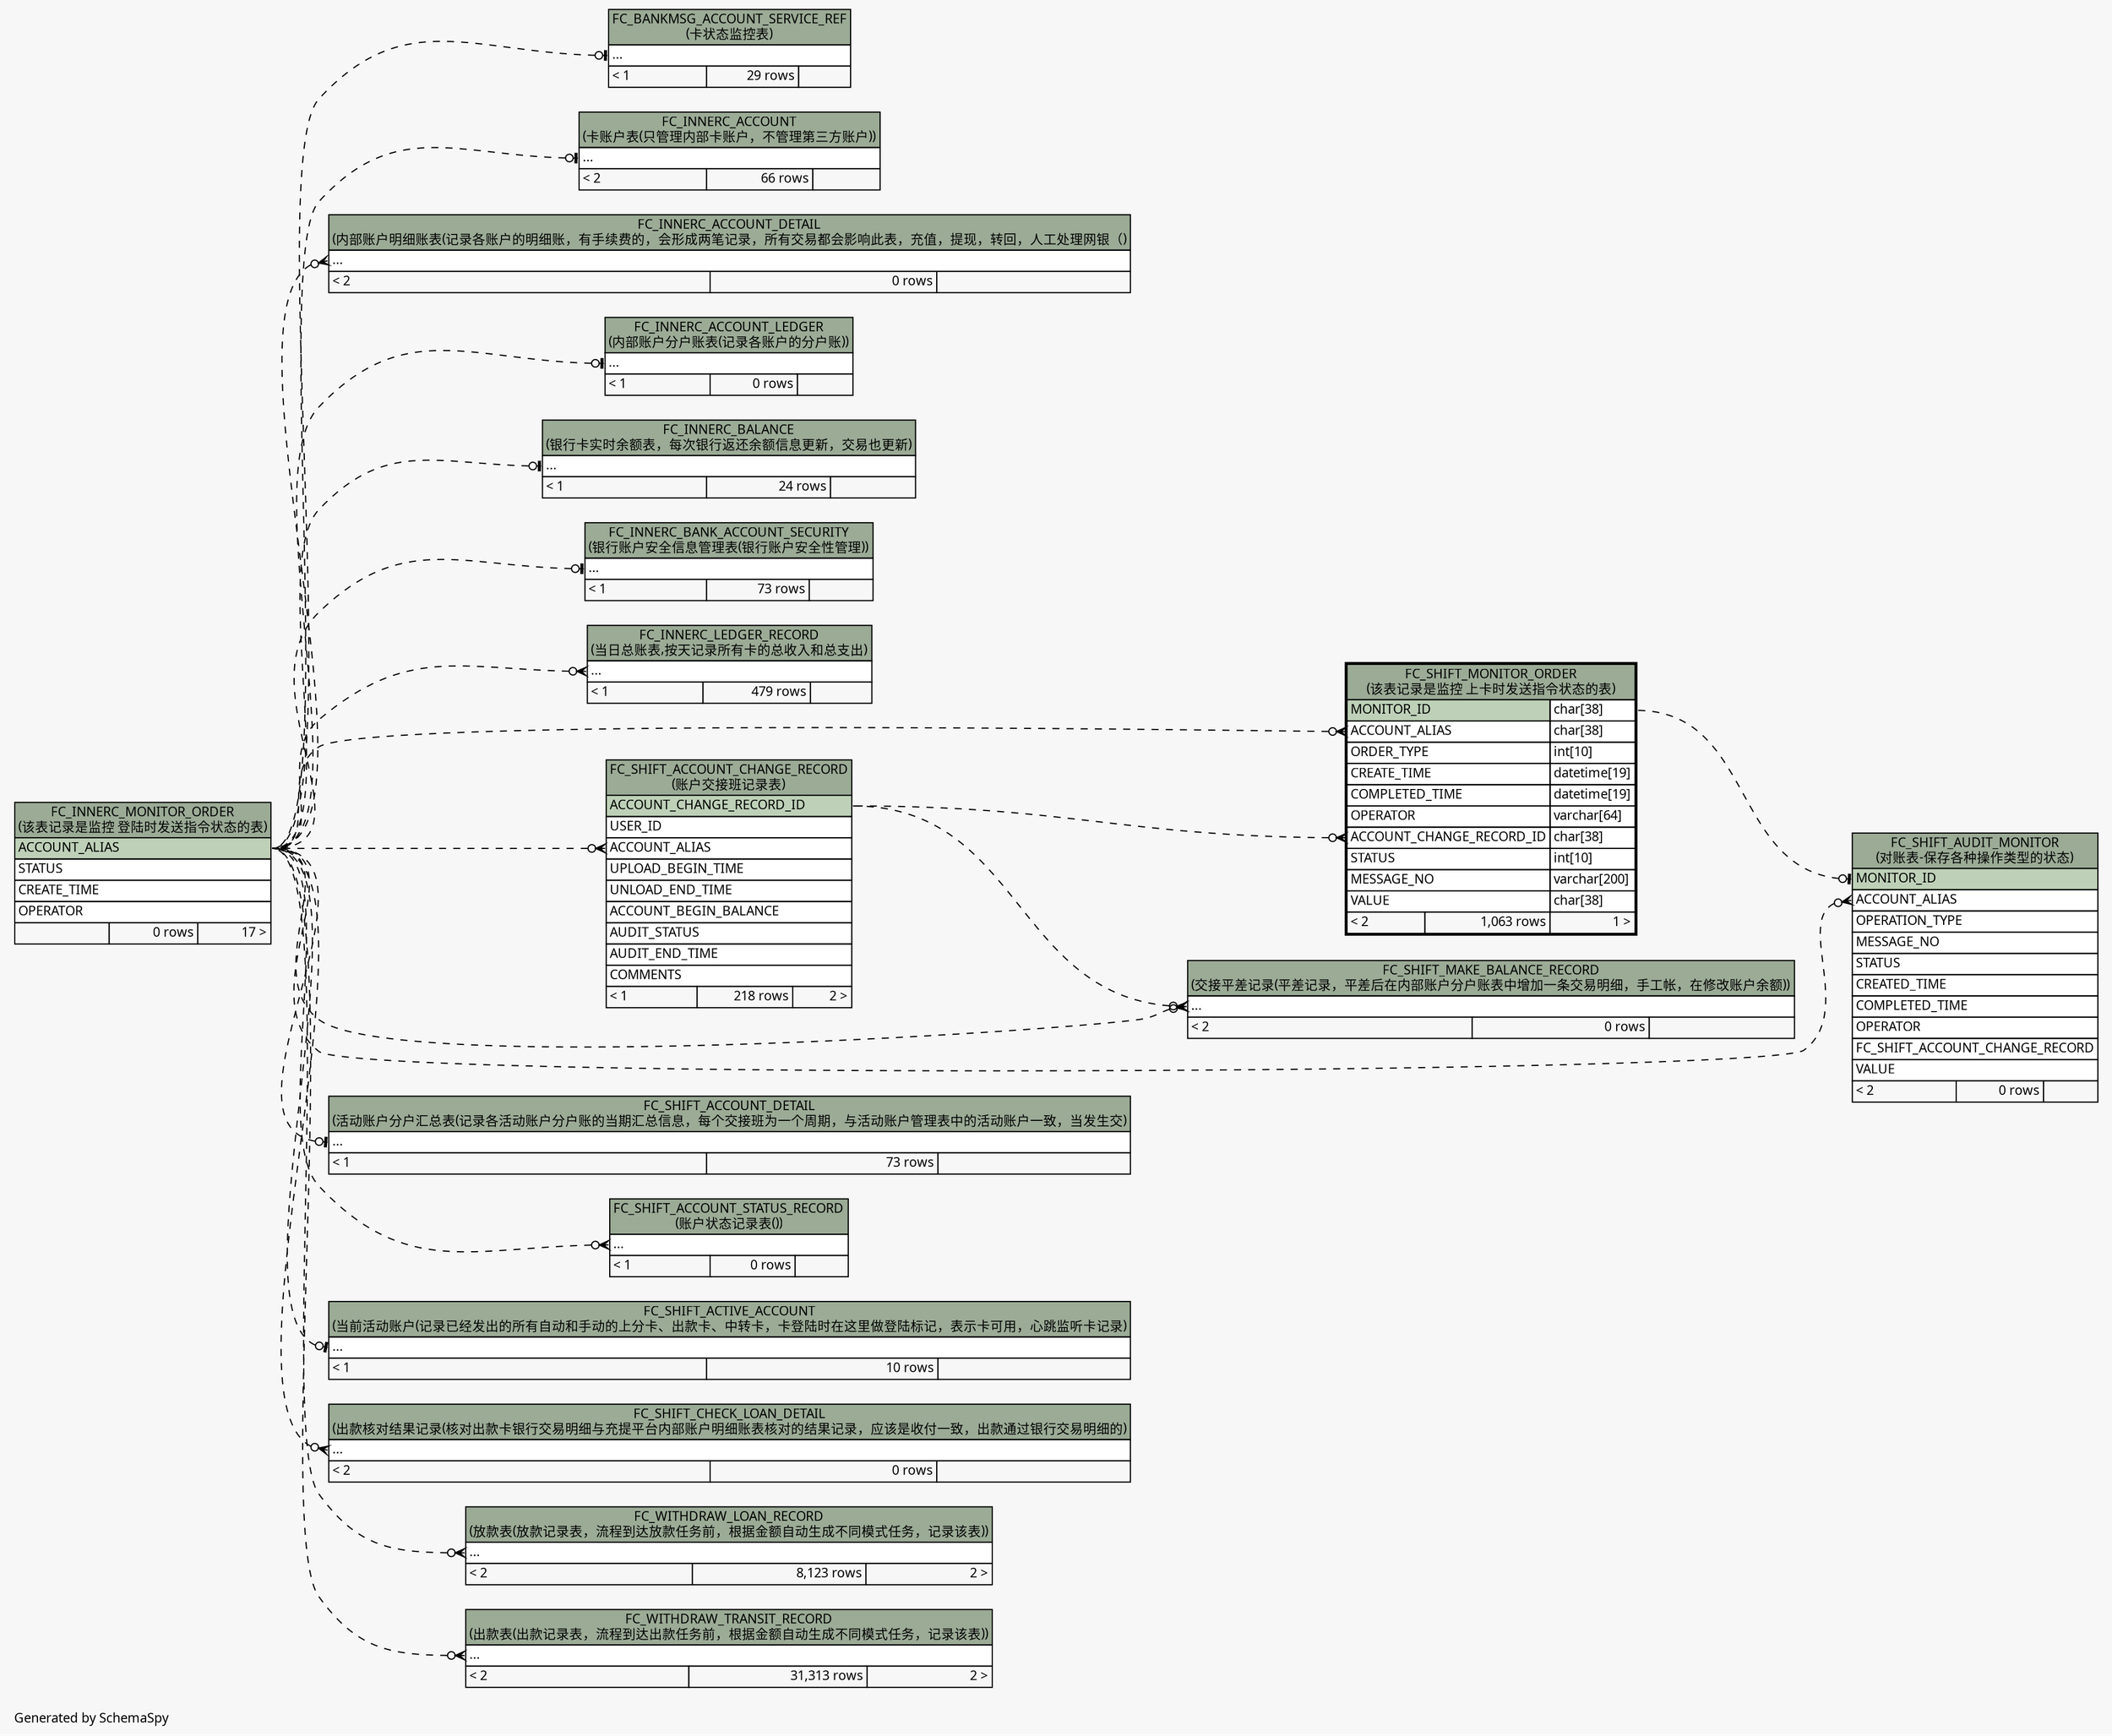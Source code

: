 // dot 2.26.0 on Linux 2.6.32-504.8.1.el6.x86_64
// SchemaSpy rev Unknown
digraph "impliedTwoDegreesRelationshipsDiagram" {
  graph [
    rankdir="RL"
    bgcolor="#f7f7f7"
    label="\nGenerated by SchemaSpy"
    labeljust="l"
    nodesep="0.18"
    ranksep="0.46"
    fontname="Microsoft YaHei"
    fontsize="11"
  ];
  node [
    fontname="Microsoft YaHei"
    fontsize="11"
    shape="plaintext"
  ];
  edge [
    arrowsize="0.8"
  ];
  "FC_BANKMSG_ACCOUNT_SERVICE_REF":"elipses":w -> "FC_INNERC_MONITOR_ORDER":"ACCOUNT_ALIAS":e [arrowhead=none dir=back arrowtail=teeodot style=dashed];
  "FC_INNERC_ACCOUNT":"elipses":w -> "FC_INNERC_MONITOR_ORDER":"ACCOUNT_ALIAS":e [arrowhead=none dir=back arrowtail=teeodot style=dashed];
  "FC_INNERC_ACCOUNT_DETAIL":"elipses":w -> "FC_INNERC_MONITOR_ORDER":"ACCOUNT_ALIAS":e [arrowhead=none dir=back arrowtail=crowodot style=dashed];
  "FC_INNERC_ACCOUNT_LEDGER":"elipses":w -> "FC_INNERC_MONITOR_ORDER":"ACCOUNT_ALIAS":e [arrowhead=none dir=back arrowtail=teeodot style=dashed];
  "FC_INNERC_BALANCE":"elipses":w -> "FC_INNERC_MONITOR_ORDER":"ACCOUNT_ALIAS":e [arrowhead=none dir=back arrowtail=teeodot style=dashed];
  "FC_INNERC_BANK_ACCOUNT_SECURITY":"elipses":w -> "FC_INNERC_MONITOR_ORDER":"ACCOUNT_ALIAS":e [arrowhead=none dir=back arrowtail=teeodot style=dashed];
  "FC_INNERC_LEDGER_RECORD":"elipses":w -> "FC_INNERC_MONITOR_ORDER":"ACCOUNT_ALIAS":e [arrowhead=none dir=back arrowtail=crowodot style=dashed];
  "FC_SHIFT_ACCOUNT_CHANGE_RECORD":"ACCOUNT_ALIAS":w -> "FC_INNERC_MONITOR_ORDER":"ACCOUNT_ALIAS":e [arrowhead=none dir=back arrowtail=crowodot style=dashed];
  "FC_SHIFT_ACCOUNT_DETAIL":"elipses":w -> "FC_INNERC_MONITOR_ORDER":"ACCOUNT_ALIAS":e [arrowhead=none dir=back arrowtail=teeodot style=dashed];
  "FC_SHIFT_ACCOUNT_STATUS_RECORD":"elipses":w -> "FC_INNERC_MONITOR_ORDER":"ACCOUNT_ALIAS":e [arrowhead=none dir=back arrowtail=crowodot style=dashed];
  "FC_SHIFT_ACTIVE_ACCOUNT":"elipses":w -> "FC_INNERC_MONITOR_ORDER":"ACCOUNT_ALIAS":e [arrowhead=none dir=back arrowtail=teeodot style=dashed];
  "FC_SHIFT_AUDIT_MONITOR":"ACCOUNT_ALIAS":w -> "FC_INNERC_MONITOR_ORDER":"ACCOUNT_ALIAS":e [arrowhead=none dir=back arrowtail=crowodot style=dashed];
  "FC_SHIFT_AUDIT_MONITOR":"MONITOR_ID":w -> "FC_SHIFT_MONITOR_ORDER":"MONITOR_ID.type":e [arrowhead=none dir=back arrowtail=teeodot style=dashed];
  "FC_SHIFT_CHECK_LOAN_DETAIL":"elipses":w -> "FC_INNERC_MONITOR_ORDER":"ACCOUNT_ALIAS":e [arrowhead=none dir=back arrowtail=crowodot style=dashed];
  "FC_SHIFT_MAKE_BALANCE_RECORD":"elipses":w -> "FC_INNERC_MONITOR_ORDER":"ACCOUNT_ALIAS":e [arrowhead=none dir=back arrowtail=crowodot style=dashed];
  "FC_SHIFT_MAKE_BALANCE_RECORD":"elipses":w -> "FC_SHIFT_ACCOUNT_CHANGE_RECORD":"ACCOUNT_CHANGE_RECORD_ID":e [arrowhead=none dir=back arrowtail=crowodot style=dashed];
  "FC_SHIFT_MONITOR_ORDER":"ACCOUNT_ALIAS":w -> "FC_INNERC_MONITOR_ORDER":"ACCOUNT_ALIAS":e [arrowhead=none dir=back arrowtail=crowodot style=dashed];
  "FC_SHIFT_MONITOR_ORDER":"ACCOUNT_CHANGE_RECORD_ID":w -> "FC_SHIFT_ACCOUNT_CHANGE_RECORD":"ACCOUNT_CHANGE_RECORD_ID":e [arrowhead=none dir=back arrowtail=crowodot style=dashed];
  "FC_WITHDRAW_LOAN_RECORD":"elipses":w -> "FC_INNERC_MONITOR_ORDER":"ACCOUNT_ALIAS":e [arrowhead=none dir=back arrowtail=crowodot style=dashed];
  "FC_WITHDRAW_TRANSIT_RECORD":"elipses":w -> "FC_INNERC_MONITOR_ORDER":"ACCOUNT_ALIAS":e [arrowhead=none dir=back arrowtail=crowodot style=dashed];
  "FC_BANKMSG_ACCOUNT_SERVICE_REF" [
    label=<
    <TABLE BORDER="0" CELLBORDER="1" CELLSPACING="0" BGCOLOR="#ffffff">
      <TR><TD COLSPAN="3" BGCOLOR="#9bab96" ALIGN="CENTER">FC_BANKMSG_ACCOUNT_SERVICE_REF<br/>(卡状态监控表)</TD></TR>
      <TR><TD PORT="elipses" COLSPAN="3" ALIGN="LEFT">...</TD></TR>
      <TR><TD ALIGN="LEFT" BGCOLOR="#f7f7f7">&lt; 1</TD><TD ALIGN="RIGHT" BGCOLOR="#f7f7f7">29 rows</TD><TD ALIGN="RIGHT" BGCOLOR="#f7f7f7">  </TD></TR>
    </TABLE>>
    URL="FC_BANKMSG_ACCOUNT_SERVICE_REF.html"
    tooltip="FC_BANKMSG_ACCOUNT_SERVICE_REF"
  ];
  "FC_INNERC_ACCOUNT" [
    label=<
    <TABLE BORDER="0" CELLBORDER="1" CELLSPACING="0" BGCOLOR="#ffffff">
      <TR><TD COLSPAN="3" BGCOLOR="#9bab96" ALIGN="CENTER">FC_INNERC_ACCOUNT<br/>(卡账户表(只管理内部卡账户，不管理第三方账户))</TD></TR>
      <TR><TD PORT="elipses" COLSPAN="3" ALIGN="LEFT">...</TD></TR>
      <TR><TD ALIGN="LEFT" BGCOLOR="#f7f7f7">&lt; 2</TD><TD ALIGN="RIGHT" BGCOLOR="#f7f7f7">66 rows</TD><TD ALIGN="RIGHT" BGCOLOR="#f7f7f7">  </TD></TR>
    </TABLE>>
    URL="FC_INNERC_ACCOUNT.html"
    tooltip="FC_INNERC_ACCOUNT"
  ];
  "FC_INNERC_ACCOUNT_DETAIL" [
    label=<
    <TABLE BORDER="0" CELLBORDER="1" CELLSPACING="0" BGCOLOR="#ffffff">
      <TR><TD COLSPAN="3" BGCOLOR="#9bab96" ALIGN="CENTER">FC_INNERC_ACCOUNT_DETAIL<br/>(内部账户明细账表(记录各账户的明细账，有手续费的，会形成两笔记录，所有交易都会影响此表，充值，提现，转回，人工处理网银（)</TD></TR>
      <TR><TD PORT="elipses" COLSPAN="3" ALIGN="LEFT">...</TD></TR>
      <TR><TD ALIGN="LEFT" BGCOLOR="#f7f7f7">&lt; 2</TD><TD ALIGN="RIGHT" BGCOLOR="#f7f7f7">0 rows</TD><TD ALIGN="RIGHT" BGCOLOR="#f7f7f7">  </TD></TR>
    </TABLE>>
    URL="FC_INNERC_ACCOUNT_DETAIL.html"
    tooltip="FC_INNERC_ACCOUNT_DETAIL"
  ];
  "FC_INNERC_ACCOUNT_LEDGER" [
    label=<
    <TABLE BORDER="0" CELLBORDER="1" CELLSPACING="0" BGCOLOR="#ffffff">
      <TR><TD COLSPAN="3" BGCOLOR="#9bab96" ALIGN="CENTER">FC_INNERC_ACCOUNT_LEDGER<br/>(内部账户分户账表(记录各账户的分户账))</TD></TR>
      <TR><TD PORT="elipses" COLSPAN="3" ALIGN="LEFT">...</TD></TR>
      <TR><TD ALIGN="LEFT" BGCOLOR="#f7f7f7">&lt; 1</TD><TD ALIGN="RIGHT" BGCOLOR="#f7f7f7">0 rows</TD><TD ALIGN="RIGHT" BGCOLOR="#f7f7f7">  </TD></TR>
    </TABLE>>
    URL="FC_INNERC_ACCOUNT_LEDGER.html"
    tooltip="FC_INNERC_ACCOUNT_LEDGER"
  ];
  "FC_INNERC_BALANCE" [
    label=<
    <TABLE BORDER="0" CELLBORDER="1" CELLSPACING="0" BGCOLOR="#ffffff">
      <TR><TD COLSPAN="3" BGCOLOR="#9bab96" ALIGN="CENTER">FC_INNERC_BALANCE<br/>(银行卡实时余额表，每次银行返还余额信息更新，交易也更新)</TD></TR>
      <TR><TD PORT="elipses" COLSPAN="3" ALIGN="LEFT">...</TD></TR>
      <TR><TD ALIGN="LEFT" BGCOLOR="#f7f7f7">&lt; 1</TD><TD ALIGN="RIGHT" BGCOLOR="#f7f7f7">24 rows</TD><TD ALIGN="RIGHT" BGCOLOR="#f7f7f7">  </TD></TR>
    </TABLE>>
    URL="FC_INNERC_BALANCE.html"
    tooltip="FC_INNERC_BALANCE"
  ];
  "FC_INNERC_BANK_ACCOUNT_SECURITY" [
    label=<
    <TABLE BORDER="0" CELLBORDER="1" CELLSPACING="0" BGCOLOR="#ffffff">
      <TR><TD COLSPAN="3" BGCOLOR="#9bab96" ALIGN="CENTER">FC_INNERC_BANK_ACCOUNT_SECURITY<br/>(银行账户安全信息管理表(银行账户安全性管理))</TD></TR>
      <TR><TD PORT="elipses" COLSPAN="3" ALIGN="LEFT">...</TD></TR>
      <TR><TD ALIGN="LEFT" BGCOLOR="#f7f7f7">&lt; 1</TD><TD ALIGN="RIGHT" BGCOLOR="#f7f7f7">73 rows</TD><TD ALIGN="RIGHT" BGCOLOR="#f7f7f7">  </TD></TR>
    </TABLE>>
    URL="FC_INNERC_BANK_ACCOUNT_SECURITY.html"
    tooltip="FC_INNERC_BANK_ACCOUNT_SECURITY"
  ];
  "FC_INNERC_LEDGER_RECORD" [
    label=<
    <TABLE BORDER="0" CELLBORDER="1" CELLSPACING="0" BGCOLOR="#ffffff">
      <TR><TD COLSPAN="3" BGCOLOR="#9bab96" ALIGN="CENTER">FC_INNERC_LEDGER_RECORD<br/>(当日总账表,按天记录所有卡的总收入和总支出)</TD></TR>
      <TR><TD PORT="elipses" COLSPAN="3" ALIGN="LEFT">...</TD></TR>
      <TR><TD ALIGN="LEFT" BGCOLOR="#f7f7f7">&lt; 1</TD><TD ALIGN="RIGHT" BGCOLOR="#f7f7f7">479 rows</TD><TD ALIGN="RIGHT" BGCOLOR="#f7f7f7">  </TD></TR>
    </TABLE>>
    URL="FC_INNERC_LEDGER_RECORD.html"
    tooltip="FC_INNERC_LEDGER_RECORD"
  ];
  "FC_INNERC_MONITOR_ORDER" [
    label=<
    <TABLE BORDER="0" CELLBORDER="1" CELLSPACING="0" BGCOLOR="#ffffff">
      <TR><TD COLSPAN="3" BGCOLOR="#9bab96" ALIGN="CENTER">FC_INNERC_MONITOR_ORDER<br/>(该表记录是监控 登陆时发送指令状态的表)</TD></TR>
      <TR><TD PORT="ACCOUNT_ALIAS" COLSPAN="3" BGCOLOR="#bed1b8" ALIGN="LEFT">ACCOUNT_ALIAS</TD></TR>
      <TR><TD PORT="STATUS" COLSPAN="3" ALIGN="LEFT">STATUS</TD></TR>
      <TR><TD PORT="CREATE_TIME" COLSPAN="3" ALIGN="LEFT">CREATE_TIME</TD></TR>
      <TR><TD PORT="OPERATOR" COLSPAN="3" ALIGN="LEFT">OPERATOR</TD></TR>
      <TR><TD ALIGN="LEFT" BGCOLOR="#f7f7f7">  </TD><TD ALIGN="RIGHT" BGCOLOR="#f7f7f7">0 rows</TD><TD ALIGN="RIGHT" BGCOLOR="#f7f7f7">17 &gt;</TD></TR>
    </TABLE>>
    URL="FC_INNERC_MONITOR_ORDER.html"
    tooltip="FC_INNERC_MONITOR_ORDER"
  ];
  "FC_SHIFT_ACCOUNT_CHANGE_RECORD" [
    label=<
    <TABLE BORDER="0" CELLBORDER="1" CELLSPACING="0" BGCOLOR="#ffffff">
      <TR><TD COLSPAN="3" BGCOLOR="#9bab96" ALIGN="CENTER">FC_SHIFT_ACCOUNT_CHANGE_RECORD<br/>(账户交接班记录表)</TD></TR>
      <TR><TD PORT="ACCOUNT_CHANGE_RECORD_ID" COLSPAN="3" BGCOLOR="#bed1b8" ALIGN="LEFT">ACCOUNT_CHANGE_RECORD_ID</TD></TR>
      <TR><TD PORT="USER_ID" COLSPAN="3" ALIGN="LEFT">USER_ID</TD></TR>
      <TR><TD PORT="ACCOUNT_ALIAS" COLSPAN="3" ALIGN="LEFT">ACCOUNT_ALIAS</TD></TR>
      <TR><TD PORT="UPLOAD_BEGIN_TIME" COLSPAN="3" ALIGN="LEFT">UPLOAD_BEGIN_TIME</TD></TR>
      <TR><TD PORT="UNLOAD_END_TIME" COLSPAN="3" ALIGN="LEFT">UNLOAD_END_TIME</TD></TR>
      <TR><TD PORT="ACCOUNT_BEGIN_BALANCE" COLSPAN="3" ALIGN="LEFT">ACCOUNT_BEGIN_BALANCE</TD></TR>
      <TR><TD PORT="AUDIT_STATUS" COLSPAN="3" ALIGN="LEFT">AUDIT_STATUS</TD></TR>
      <TR><TD PORT="AUDIT_END_TIME" COLSPAN="3" ALIGN="LEFT">AUDIT_END_TIME</TD></TR>
      <TR><TD PORT="COMMENTS" COLSPAN="3" ALIGN="LEFT">COMMENTS</TD></TR>
      <TR><TD ALIGN="LEFT" BGCOLOR="#f7f7f7">&lt; 1</TD><TD ALIGN="RIGHT" BGCOLOR="#f7f7f7">218 rows</TD><TD ALIGN="RIGHT" BGCOLOR="#f7f7f7">2 &gt;</TD></TR>
    </TABLE>>
    URL="FC_SHIFT_ACCOUNT_CHANGE_RECORD.html"
    tooltip="FC_SHIFT_ACCOUNT_CHANGE_RECORD"
  ];
  "FC_SHIFT_ACCOUNT_DETAIL" [
    label=<
    <TABLE BORDER="0" CELLBORDER="1" CELLSPACING="0" BGCOLOR="#ffffff">
      <TR><TD COLSPAN="3" BGCOLOR="#9bab96" ALIGN="CENTER">FC_SHIFT_ACCOUNT_DETAIL<br/>(活动账户分户汇总表(记录各活动账户分户账的当期汇总信息，每个交接班为一个周期，与活动账户管理表中的活动账户一致，当发生交)</TD></TR>
      <TR><TD PORT="elipses" COLSPAN="3" ALIGN="LEFT">...</TD></TR>
      <TR><TD ALIGN="LEFT" BGCOLOR="#f7f7f7">&lt; 1</TD><TD ALIGN="RIGHT" BGCOLOR="#f7f7f7">73 rows</TD><TD ALIGN="RIGHT" BGCOLOR="#f7f7f7">  </TD></TR>
    </TABLE>>
    URL="FC_SHIFT_ACCOUNT_DETAIL.html"
    tooltip="FC_SHIFT_ACCOUNT_DETAIL"
  ];
  "FC_SHIFT_ACCOUNT_STATUS_RECORD" [
    label=<
    <TABLE BORDER="0" CELLBORDER="1" CELLSPACING="0" BGCOLOR="#ffffff">
      <TR><TD COLSPAN="3" BGCOLOR="#9bab96" ALIGN="CENTER">FC_SHIFT_ACCOUNT_STATUS_RECORD<br/>(账户状态记录表())</TD></TR>
      <TR><TD PORT="elipses" COLSPAN="3" ALIGN="LEFT">...</TD></TR>
      <TR><TD ALIGN="LEFT" BGCOLOR="#f7f7f7">&lt; 1</TD><TD ALIGN="RIGHT" BGCOLOR="#f7f7f7">0 rows</TD><TD ALIGN="RIGHT" BGCOLOR="#f7f7f7">  </TD></TR>
    </TABLE>>
    URL="FC_SHIFT_ACCOUNT_STATUS_RECORD.html"
    tooltip="FC_SHIFT_ACCOUNT_STATUS_RECORD"
  ];
  "FC_SHIFT_ACTIVE_ACCOUNT" [
    label=<
    <TABLE BORDER="0" CELLBORDER="1" CELLSPACING="0" BGCOLOR="#ffffff">
      <TR><TD COLSPAN="3" BGCOLOR="#9bab96" ALIGN="CENTER">FC_SHIFT_ACTIVE_ACCOUNT<br/>(当前活动账户(记录已经发出的所有自动和手动的上分卡、出款卡、中转卡，卡登陆时在这里做登陆标记，表示卡可用，心跳监听卡记录)</TD></TR>
      <TR><TD PORT="elipses" COLSPAN="3" ALIGN="LEFT">...</TD></TR>
      <TR><TD ALIGN="LEFT" BGCOLOR="#f7f7f7">&lt; 1</TD><TD ALIGN="RIGHT" BGCOLOR="#f7f7f7">10 rows</TD><TD ALIGN="RIGHT" BGCOLOR="#f7f7f7">  </TD></TR>
    </TABLE>>
    URL="FC_SHIFT_ACTIVE_ACCOUNT.html"
    tooltip="FC_SHIFT_ACTIVE_ACCOUNT"
  ];
  "FC_SHIFT_AUDIT_MONITOR" [
    label=<
    <TABLE BORDER="0" CELLBORDER="1" CELLSPACING="0" BGCOLOR="#ffffff">
      <TR><TD COLSPAN="3" BGCOLOR="#9bab96" ALIGN="CENTER">FC_SHIFT_AUDIT_MONITOR<br/>(对账表-保存各种操作类型的状态)</TD></TR>
      <TR><TD PORT="MONITOR_ID" COLSPAN="3" BGCOLOR="#bed1b8" ALIGN="LEFT">MONITOR_ID</TD></TR>
      <TR><TD PORT="ACCOUNT_ALIAS" COLSPAN="3" ALIGN="LEFT">ACCOUNT_ALIAS</TD></TR>
      <TR><TD PORT="OPERATION_TYPE" COLSPAN="3" ALIGN="LEFT">OPERATION_TYPE</TD></TR>
      <TR><TD PORT="MESSAGE_NO" COLSPAN="3" ALIGN="LEFT">MESSAGE_NO</TD></TR>
      <TR><TD PORT="STATUS" COLSPAN="3" ALIGN="LEFT">STATUS</TD></TR>
      <TR><TD PORT="CREATED_TIME" COLSPAN="3" ALIGN="LEFT">CREATED_TIME</TD></TR>
      <TR><TD PORT="COMPLETED_TIME" COLSPAN="3" ALIGN="LEFT">COMPLETED_TIME</TD></TR>
      <TR><TD PORT="OPERATOR" COLSPAN="3" ALIGN="LEFT">OPERATOR</TD></TR>
      <TR><TD PORT="FC_SHIFT_ACCOUNT_CHANGE_RECORD" COLSPAN="3" ALIGN="LEFT">FC_SHIFT_ACCOUNT_CHANGE_RECORD</TD></TR>
      <TR><TD PORT="VALUE" COLSPAN="3" ALIGN="LEFT">VALUE</TD></TR>
      <TR><TD ALIGN="LEFT" BGCOLOR="#f7f7f7">&lt; 2</TD><TD ALIGN="RIGHT" BGCOLOR="#f7f7f7">0 rows</TD><TD ALIGN="RIGHT" BGCOLOR="#f7f7f7">  </TD></TR>
    </TABLE>>
    URL="FC_SHIFT_AUDIT_MONITOR.html"
    tooltip="FC_SHIFT_AUDIT_MONITOR"
  ];
  "FC_SHIFT_CHECK_LOAN_DETAIL" [
    label=<
    <TABLE BORDER="0" CELLBORDER="1" CELLSPACING="0" BGCOLOR="#ffffff">
      <TR><TD COLSPAN="3" BGCOLOR="#9bab96" ALIGN="CENTER">FC_SHIFT_CHECK_LOAN_DETAIL<br/>(出款核对结果记录(核对出款卡银行交易明细与充提平台内部账户明细账表核对的结果记录，应该是收付一致，出款通过银行交易明细的)</TD></TR>
      <TR><TD PORT="elipses" COLSPAN="3" ALIGN="LEFT">...</TD></TR>
      <TR><TD ALIGN="LEFT" BGCOLOR="#f7f7f7">&lt; 2</TD><TD ALIGN="RIGHT" BGCOLOR="#f7f7f7">0 rows</TD><TD ALIGN="RIGHT" BGCOLOR="#f7f7f7">  </TD></TR>
    </TABLE>>
    URL="FC_SHIFT_CHECK_LOAN_DETAIL.html"
    tooltip="FC_SHIFT_CHECK_LOAN_DETAIL"
  ];
  "FC_SHIFT_MAKE_BALANCE_RECORD" [
    label=<
    <TABLE BORDER="0" CELLBORDER="1" CELLSPACING="0" BGCOLOR="#ffffff">
      <TR><TD COLSPAN="3" BGCOLOR="#9bab96" ALIGN="CENTER">FC_SHIFT_MAKE_BALANCE_RECORD<br/>(交接平差记录(平差记录，平差后在内部账户分户账表中增加一条交易明细，手工帐，在修改账户余额))</TD></TR>
      <TR><TD PORT="elipses" COLSPAN="3" ALIGN="LEFT">...</TD></TR>
      <TR><TD ALIGN="LEFT" BGCOLOR="#f7f7f7">&lt; 2</TD><TD ALIGN="RIGHT" BGCOLOR="#f7f7f7">0 rows</TD><TD ALIGN="RIGHT" BGCOLOR="#f7f7f7">  </TD></TR>
    </TABLE>>
    URL="FC_SHIFT_MAKE_BALANCE_RECORD.html"
    tooltip="FC_SHIFT_MAKE_BALANCE_RECORD"
  ];
  "FC_SHIFT_MONITOR_ORDER" [
    label=<
    <TABLE BORDER="2" CELLBORDER="1" CELLSPACING="0" BGCOLOR="#ffffff">
      <TR><TD COLSPAN="3" BGCOLOR="#9bab96" ALIGN="CENTER">FC_SHIFT_MONITOR_ORDER<br/>(该表记录是监控 上卡时发送指令状态的表)</TD></TR>
      <TR><TD PORT="MONITOR_ID" COLSPAN="2" BGCOLOR="#bed1b8" ALIGN="LEFT">MONITOR_ID</TD><TD PORT="MONITOR_ID.type" ALIGN="LEFT">char[38]</TD></TR>
      <TR><TD PORT="ACCOUNT_ALIAS" COLSPAN="2" ALIGN="LEFT">ACCOUNT_ALIAS</TD><TD PORT="ACCOUNT_ALIAS.type" ALIGN="LEFT">char[38]</TD></TR>
      <TR><TD PORT="ORDER_TYPE" COLSPAN="2" ALIGN="LEFT">ORDER_TYPE</TD><TD PORT="ORDER_TYPE.type" ALIGN="LEFT">int[10]</TD></TR>
      <TR><TD PORT="CREATE_TIME" COLSPAN="2" ALIGN="LEFT">CREATE_TIME</TD><TD PORT="CREATE_TIME.type" ALIGN="LEFT">datetime[19]</TD></TR>
      <TR><TD PORT="COMPLETED_TIME" COLSPAN="2" ALIGN="LEFT">COMPLETED_TIME</TD><TD PORT="COMPLETED_TIME.type" ALIGN="LEFT">datetime[19]</TD></TR>
      <TR><TD PORT="OPERATOR" COLSPAN="2" ALIGN="LEFT">OPERATOR</TD><TD PORT="OPERATOR.type" ALIGN="LEFT">varchar[64]</TD></TR>
      <TR><TD PORT="ACCOUNT_CHANGE_RECORD_ID" COLSPAN="2" ALIGN="LEFT">ACCOUNT_CHANGE_RECORD_ID</TD><TD PORT="ACCOUNT_CHANGE_RECORD_ID.type" ALIGN="LEFT">char[38]</TD></TR>
      <TR><TD PORT="STATUS" COLSPAN="2" ALIGN="LEFT">STATUS</TD><TD PORT="STATUS.type" ALIGN="LEFT">int[10]</TD></TR>
      <TR><TD PORT="MESSAGE_NO" COLSPAN="2" ALIGN="LEFT">MESSAGE_NO</TD><TD PORT="MESSAGE_NO.type" ALIGN="LEFT">varchar[200]</TD></TR>
      <TR><TD PORT="VALUE" COLSPAN="2" ALIGN="LEFT">VALUE</TD><TD PORT="VALUE.type" ALIGN="LEFT">char[38]</TD></TR>
      <TR><TD ALIGN="LEFT" BGCOLOR="#f7f7f7">&lt; 2</TD><TD ALIGN="RIGHT" BGCOLOR="#f7f7f7">1,063 rows</TD><TD ALIGN="RIGHT" BGCOLOR="#f7f7f7">1 &gt;</TD></TR>
    </TABLE>>
    URL="FC_SHIFT_MONITOR_ORDER.html"
    tooltip="FC_SHIFT_MONITOR_ORDER"
  ];
  "FC_WITHDRAW_LOAN_RECORD" [
    label=<
    <TABLE BORDER="0" CELLBORDER="1" CELLSPACING="0" BGCOLOR="#ffffff">
      <TR><TD COLSPAN="3" BGCOLOR="#9bab96" ALIGN="CENTER">FC_WITHDRAW_LOAN_RECORD<br/>(放款表(放款记录表，流程到达放款任务前，根据金额自动生成不同模式任务，记录该表))</TD></TR>
      <TR><TD PORT="elipses" COLSPAN="3" ALIGN="LEFT">...</TD></TR>
      <TR><TD ALIGN="LEFT" BGCOLOR="#f7f7f7">&lt; 2</TD><TD ALIGN="RIGHT" BGCOLOR="#f7f7f7">8,123 rows</TD><TD ALIGN="RIGHT" BGCOLOR="#f7f7f7">2 &gt;</TD></TR>
    </TABLE>>
    URL="FC_WITHDRAW_LOAN_RECORD.html"
    tooltip="FC_WITHDRAW_LOAN_RECORD"
  ];
  "FC_WITHDRAW_TRANSIT_RECORD" [
    label=<
    <TABLE BORDER="0" CELLBORDER="1" CELLSPACING="0" BGCOLOR="#ffffff">
      <TR><TD COLSPAN="3" BGCOLOR="#9bab96" ALIGN="CENTER">FC_WITHDRAW_TRANSIT_RECORD<br/>(出款表(出款记录表，流程到达出款任务前，根据金额自动生成不同模式任务，记录该表))</TD></TR>
      <TR><TD PORT="elipses" COLSPAN="3" ALIGN="LEFT">...</TD></TR>
      <TR><TD ALIGN="LEFT" BGCOLOR="#f7f7f7">&lt; 2</TD><TD ALIGN="RIGHT" BGCOLOR="#f7f7f7">31,313 rows</TD><TD ALIGN="RIGHT" BGCOLOR="#f7f7f7">2 &gt;</TD></TR>
    </TABLE>>
    URL="FC_WITHDRAW_TRANSIT_RECORD.html"
    tooltip="FC_WITHDRAW_TRANSIT_RECORD"
  ];
}
